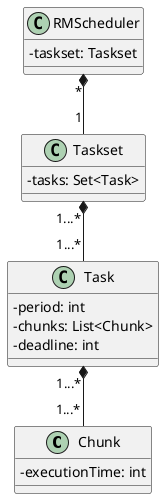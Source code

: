 @startuml Analisi
skinparam classAttributeIconSize 0

' classi
class Chunk {
    - executionTime: int
}

class Task {
    - period: int
    - chunks: List<Chunk>
    - deadline: int
}

class Taskset {
    - tasks: Set<Task>
}

class RMScheduler {
    - taskset: Taskset
}

' relazioni
Task "1...*" *-- "1...*" Chunk
Taskset "1...*" *-- "1...*" Task
RMScheduler "*" *-- "1" Taskset

@enduml